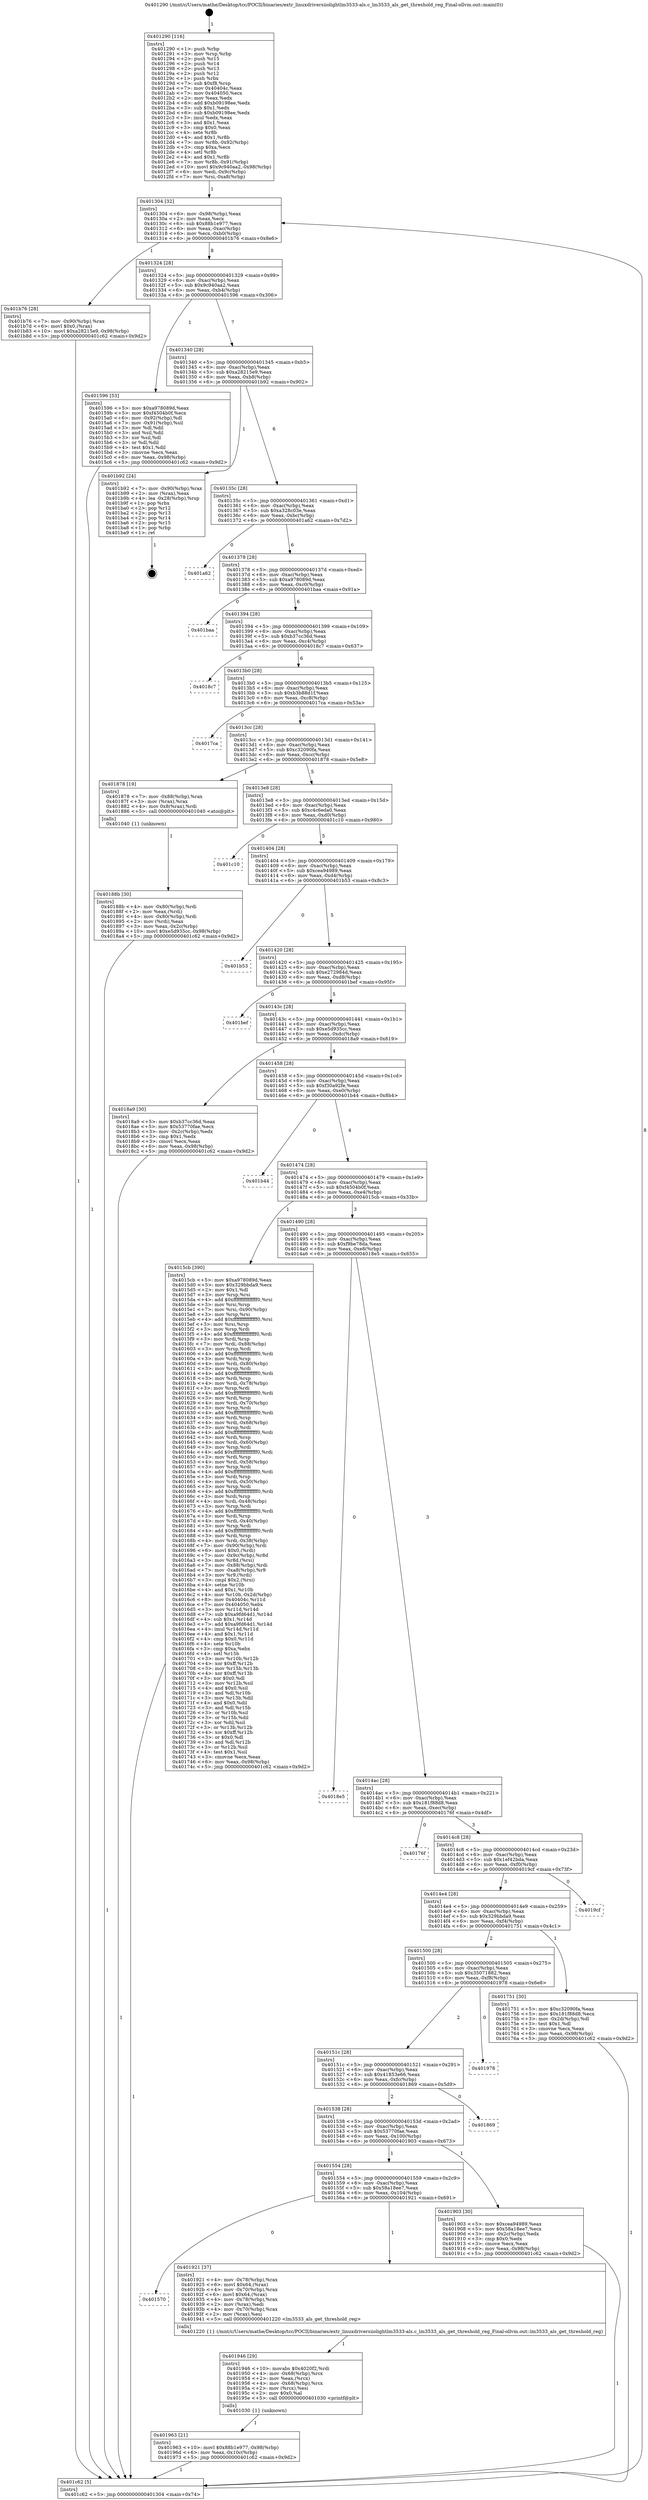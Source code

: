 digraph "0x401290" {
  label = "0x401290 (/mnt/c/Users/mathe/Desktop/tcc/POCII/binaries/extr_linuxdriversiiolightlm3533-als.c_lm3533_als_get_threshold_reg_Final-ollvm.out::main(0))"
  labelloc = "t"
  node[shape=record]

  Entry [label="",width=0.3,height=0.3,shape=circle,fillcolor=black,style=filled]
  "0x401304" [label="{
     0x401304 [32]\l
     | [instrs]\l
     &nbsp;&nbsp;0x401304 \<+6\>: mov -0x98(%rbp),%eax\l
     &nbsp;&nbsp;0x40130a \<+2\>: mov %eax,%ecx\l
     &nbsp;&nbsp;0x40130c \<+6\>: sub $0x88b1e977,%ecx\l
     &nbsp;&nbsp;0x401312 \<+6\>: mov %eax,-0xac(%rbp)\l
     &nbsp;&nbsp;0x401318 \<+6\>: mov %ecx,-0xb0(%rbp)\l
     &nbsp;&nbsp;0x40131e \<+6\>: je 0000000000401b76 \<main+0x8e6\>\l
  }"]
  "0x401b76" [label="{
     0x401b76 [28]\l
     | [instrs]\l
     &nbsp;&nbsp;0x401b76 \<+7\>: mov -0x90(%rbp),%rax\l
     &nbsp;&nbsp;0x401b7d \<+6\>: movl $0x0,(%rax)\l
     &nbsp;&nbsp;0x401b83 \<+10\>: movl $0xa28215e9,-0x98(%rbp)\l
     &nbsp;&nbsp;0x401b8d \<+5\>: jmp 0000000000401c62 \<main+0x9d2\>\l
  }"]
  "0x401324" [label="{
     0x401324 [28]\l
     | [instrs]\l
     &nbsp;&nbsp;0x401324 \<+5\>: jmp 0000000000401329 \<main+0x99\>\l
     &nbsp;&nbsp;0x401329 \<+6\>: mov -0xac(%rbp),%eax\l
     &nbsp;&nbsp;0x40132f \<+5\>: sub $0x9c940aa2,%eax\l
     &nbsp;&nbsp;0x401334 \<+6\>: mov %eax,-0xb4(%rbp)\l
     &nbsp;&nbsp;0x40133a \<+6\>: je 0000000000401596 \<main+0x306\>\l
  }"]
  Exit [label="",width=0.3,height=0.3,shape=circle,fillcolor=black,style=filled,peripheries=2]
  "0x401596" [label="{
     0x401596 [53]\l
     | [instrs]\l
     &nbsp;&nbsp;0x401596 \<+5\>: mov $0xa978089d,%eax\l
     &nbsp;&nbsp;0x40159b \<+5\>: mov $0xf4504b0f,%ecx\l
     &nbsp;&nbsp;0x4015a0 \<+6\>: mov -0x92(%rbp),%dl\l
     &nbsp;&nbsp;0x4015a6 \<+7\>: mov -0x91(%rbp),%sil\l
     &nbsp;&nbsp;0x4015ad \<+3\>: mov %dl,%dil\l
     &nbsp;&nbsp;0x4015b0 \<+3\>: and %sil,%dil\l
     &nbsp;&nbsp;0x4015b3 \<+3\>: xor %sil,%dl\l
     &nbsp;&nbsp;0x4015b6 \<+3\>: or %dl,%dil\l
     &nbsp;&nbsp;0x4015b9 \<+4\>: test $0x1,%dil\l
     &nbsp;&nbsp;0x4015bd \<+3\>: cmovne %ecx,%eax\l
     &nbsp;&nbsp;0x4015c0 \<+6\>: mov %eax,-0x98(%rbp)\l
     &nbsp;&nbsp;0x4015c6 \<+5\>: jmp 0000000000401c62 \<main+0x9d2\>\l
  }"]
  "0x401340" [label="{
     0x401340 [28]\l
     | [instrs]\l
     &nbsp;&nbsp;0x401340 \<+5\>: jmp 0000000000401345 \<main+0xb5\>\l
     &nbsp;&nbsp;0x401345 \<+6\>: mov -0xac(%rbp),%eax\l
     &nbsp;&nbsp;0x40134b \<+5\>: sub $0xa28215e9,%eax\l
     &nbsp;&nbsp;0x401350 \<+6\>: mov %eax,-0xb8(%rbp)\l
     &nbsp;&nbsp;0x401356 \<+6\>: je 0000000000401b92 \<main+0x902\>\l
  }"]
  "0x401c62" [label="{
     0x401c62 [5]\l
     | [instrs]\l
     &nbsp;&nbsp;0x401c62 \<+5\>: jmp 0000000000401304 \<main+0x74\>\l
  }"]
  "0x401290" [label="{
     0x401290 [116]\l
     | [instrs]\l
     &nbsp;&nbsp;0x401290 \<+1\>: push %rbp\l
     &nbsp;&nbsp;0x401291 \<+3\>: mov %rsp,%rbp\l
     &nbsp;&nbsp;0x401294 \<+2\>: push %r15\l
     &nbsp;&nbsp;0x401296 \<+2\>: push %r14\l
     &nbsp;&nbsp;0x401298 \<+2\>: push %r13\l
     &nbsp;&nbsp;0x40129a \<+2\>: push %r12\l
     &nbsp;&nbsp;0x40129c \<+1\>: push %rbx\l
     &nbsp;&nbsp;0x40129d \<+7\>: sub $0xf8,%rsp\l
     &nbsp;&nbsp;0x4012a4 \<+7\>: mov 0x40404c,%eax\l
     &nbsp;&nbsp;0x4012ab \<+7\>: mov 0x404050,%ecx\l
     &nbsp;&nbsp;0x4012b2 \<+2\>: mov %eax,%edx\l
     &nbsp;&nbsp;0x4012b4 \<+6\>: add $0xb09198ee,%edx\l
     &nbsp;&nbsp;0x4012ba \<+3\>: sub $0x1,%edx\l
     &nbsp;&nbsp;0x4012bd \<+6\>: sub $0xb09198ee,%edx\l
     &nbsp;&nbsp;0x4012c3 \<+3\>: imul %edx,%eax\l
     &nbsp;&nbsp;0x4012c6 \<+3\>: and $0x1,%eax\l
     &nbsp;&nbsp;0x4012c9 \<+3\>: cmp $0x0,%eax\l
     &nbsp;&nbsp;0x4012cc \<+4\>: sete %r8b\l
     &nbsp;&nbsp;0x4012d0 \<+4\>: and $0x1,%r8b\l
     &nbsp;&nbsp;0x4012d4 \<+7\>: mov %r8b,-0x92(%rbp)\l
     &nbsp;&nbsp;0x4012db \<+3\>: cmp $0xa,%ecx\l
     &nbsp;&nbsp;0x4012de \<+4\>: setl %r8b\l
     &nbsp;&nbsp;0x4012e2 \<+4\>: and $0x1,%r8b\l
     &nbsp;&nbsp;0x4012e6 \<+7\>: mov %r8b,-0x91(%rbp)\l
     &nbsp;&nbsp;0x4012ed \<+10\>: movl $0x9c940aa2,-0x98(%rbp)\l
     &nbsp;&nbsp;0x4012f7 \<+6\>: mov %edi,-0x9c(%rbp)\l
     &nbsp;&nbsp;0x4012fd \<+7\>: mov %rsi,-0xa8(%rbp)\l
  }"]
  "0x401963" [label="{
     0x401963 [21]\l
     | [instrs]\l
     &nbsp;&nbsp;0x401963 \<+10\>: movl $0x88b1e977,-0x98(%rbp)\l
     &nbsp;&nbsp;0x40196d \<+6\>: mov %eax,-0x10c(%rbp)\l
     &nbsp;&nbsp;0x401973 \<+5\>: jmp 0000000000401c62 \<main+0x9d2\>\l
  }"]
  "0x401b92" [label="{
     0x401b92 [24]\l
     | [instrs]\l
     &nbsp;&nbsp;0x401b92 \<+7\>: mov -0x90(%rbp),%rax\l
     &nbsp;&nbsp;0x401b99 \<+2\>: mov (%rax),%eax\l
     &nbsp;&nbsp;0x401b9b \<+4\>: lea -0x28(%rbp),%rsp\l
     &nbsp;&nbsp;0x401b9f \<+1\>: pop %rbx\l
     &nbsp;&nbsp;0x401ba0 \<+2\>: pop %r12\l
     &nbsp;&nbsp;0x401ba2 \<+2\>: pop %r13\l
     &nbsp;&nbsp;0x401ba4 \<+2\>: pop %r14\l
     &nbsp;&nbsp;0x401ba6 \<+2\>: pop %r15\l
     &nbsp;&nbsp;0x401ba8 \<+1\>: pop %rbp\l
     &nbsp;&nbsp;0x401ba9 \<+1\>: ret\l
  }"]
  "0x40135c" [label="{
     0x40135c [28]\l
     | [instrs]\l
     &nbsp;&nbsp;0x40135c \<+5\>: jmp 0000000000401361 \<main+0xd1\>\l
     &nbsp;&nbsp;0x401361 \<+6\>: mov -0xac(%rbp),%eax\l
     &nbsp;&nbsp;0x401367 \<+5\>: sub $0xa328c03e,%eax\l
     &nbsp;&nbsp;0x40136c \<+6\>: mov %eax,-0xbc(%rbp)\l
     &nbsp;&nbsp;0x401372 \<+6\>: je 0000000000401a62 \<main+0x7d2\>\l
  }"]
  "0x401946" [label="{
     0x401946 [29]\l
     | [instrs]\l
     &nbsp;&nbsp;0x401946 \<+10\>: movabs $0x4020f2,%rdi\l
     &nbsp;&nbsp;0x401950 \<+4\>: mov -0x68(%rbp),%rcx\l
     &nbsp;&nbsp;0x401954 \<+2\>: mov %eax,(%rcx)\l
     &nbsp;&nbsp;0x401956 \<+4\>: mov -0x68(%rbp),%rcx\l
     &nbsp;&nbsp;0x40195a \<+2\>: mov (%rcx),%esi\l
     &nbsp;&nbsp;0x40195c \<+2\>: mov $0x0,%al\l
     &nbsp;&nbsp;0x40195e \<+5\>: call 0000000000401030 \<printf@plt\>\l
     | [calls]\l
     &nbsp;&nbsp;0x401030 \{1\} (unknown)\l
  }"]
  "0x401a62" [label="{
     0x401a62\l
  }", style=dashed]
  "0x401378" [label="{
     0x401378 [28]\l
     | [instrs]\l
     &nbsp;&nbsp;0x401378 \<+5\>: jmp 000000000040137d \<main+0xed\>\l
     &nbsp;&nbsp;0x40137d \<+6\>: mov -0xac(%rbp),%eax\l
     &nbsp;&nbsp;0x401383 \<+5\>: sub $0xa978089d,%eax\l
     &nbsp;&nbsp;0x401388 \<+6\>: mov %eax,-0xc0(%rbp)\l
     &nbsp;&nbsp;0x40138e \<+6\>: je 0000000000401baa \<main+0x91a\>\l
  }"]
  "0x401570" [label="{
     0x401570\l
  }", style=dashed]
  "0x401baa" [label="{
     0x401baa\l
  }", style=dashed]
  "0x401394" [label="{
     0x401394 [28]\l
     | [instrs]\l
     &nbsp;&nbsp;0x401394 \<+5\>: jmp 0000000000401399 \<main+0x109\>\l
     &nbsp;&nbsp;0x401399 \<+6\>: mov -0xac(%rbp),%eax\l
     &nbsp;&nbsp;0x40139f \<+5\>: sub $0xb37cc36d,%eax\l
     &nbsp;&nbsp;0x4013a4 \<+6\>: mov %eax,-0xc4(%rbp)\l
     &nbsp;&nbsp;0x4013aa \<+6\>: je 00000000004018c7 \<main+0x637\>\l
  }"]
  "0x401921" [label="{
     0x401921 [37]\l
     | [instrs]\l
     &nbsp;&nbsp;0x401921 \<+4\>: mov -0x78(%rbp),%rax\l
     &nbsp;&nbsp;0x401925 \<+6\>: movl $0x64,(%rax)\l
     &nbsp;&nbsp;0x40192b \<+4\>: mov -0x70(%rbp),%rax\l
     &nbsp;&nbsp;0x40192f \<+6\>: movl $0x64,(%rax)\l
     &nbsp;&nbsp;0x401935 \<+4\>: mov -0x78(%rbp),%rax\l
     &nbsp;&nbsp;0x401939 \<+2\>: mov (%rax),%edi\l
     &nbsp;&nbsp;0x40193b \<+4\>: mov -0x70(%rbp),%rax\l
     &nbsp;&nbsp;0x40193f \<+2\>: mov (%rax),%esi\l
     &nbsp;&nbsp;0x401941 \<+5\>: call 0000000000401220 \<lm3533_als_get_threshold_reg\>\l
     | [calls]\l
     &nbsp;&nbsp;0x401220 \{1\} (/mnt/c/Users/mathe/Desktop/tcc/POCII/binaries/extr_linuxdriversiiolightlm3533-als.c_lm3533_als_get_threshold_reg_Final-ollvm.out::lm3533_als_get_threshold_reg)\l
  }"]
  "0x4018c7" [label="{
     0x4018c7\l
  }", style=dashed]
  "0x4013b0" [label="{
     0x4013b0 [28]\l
     | [instrs]\l
     &nbsp;&nbsp;0x4013b0 \<+5\>: jmp 00000000004013b5 \<main+0x125\>\l
     &nbsp;&nbsp;0x4013b5 \<+6\>: mov -0xac(%rbp),%eax\l
     &nbsp;&nbsp;0x4013bb \<+5\>: sub $0xb3b88d1f,%eax\l
     &nbsp;&nbsp;0x4013c0 \<+6\>: mov %eax,-0xc8(%rbp)\l
     &nbsp;&nbsp;0x4013c6 \<+6\>: je 00000000004017ca \<main+0x53a\>\l
  }"]
  "0x401554" [label="{
     0x401554 [28]\l
     | [instrs]\l
     &nbsp;&nbsp;0x401554 \<+5\>: jmp 0000000000401559 \<main+0x2c9\>\l
     &nbsp;&nbsp;0x401559 \<+6\>: mov -0xac(%rbp),%eax\l
     &nbsp;&nbsp;0x40155f \<+5\>: sub $0x58a18ee7,%eax\l
     &nbsp;&nbsp;0x401564 \<+6\>: mov %eax,-0x104(%rbp)\l
     &nbsp;&nbsp;0x40156a \<+6\>: je 0000000000401921 \<main+0x691\>\l
  }"]
  "0x4017ca" [label="{
     0x4017ca\l
  }", style=dashed]
  "0x4013cc" [label="{
     0x4013cc [28]\l
     | [instrs]\l
     &nbsp;&nbsp;0x4013cc \<+5\>: jmp 00000000004013d1 \<main+0x141\>\l
     &nbsp;&nbsp;0x4013d1 \<+6\>: mov -0xac(%rbp),%eax\l
     &nbsp;&nbsp;0x4013d7 \<+5\>: sub $0xc32090fa,%eax\l
     &nbsp;&nbsp;0x4013dc \<+6\>: mov %eax,-0xcc(%rbp)\l
     &nbsp;&nbsp;0x4013e2 \<+6\>: je 0000000000401878 \<main+0x5e8\>\l
  }"]
  "0x401903" [label="{
     0x401903 [30]\l
     | [instrs]\l
     &nbsp;&nbsp;0x401903 \<+5\>: mov $0xcea94989,%eax\l
     &nbsp;&nbsp;0x401908 \<+5\>: mov $0x58a18ee7,%ecx\l
     &nbsp;&nbsp;0x40190d \<+3\>: mov -0x2c(%rbp),%edx\l
     &nbsp;&nbsp;0x401910 \<+3\>: cmp $0x0,%edx\l
     &nbsp;&nbsp;0x401913 \<+3\>: cmove %ecx,%eax\l
     &nbsp;&nbsp;0x401916 \<+6\>: mov %eax,-0x98(%rbp)\l
     &nbsp;&nbsp;0x40191c \<+5\>: jmp 0000000000401c62 \<main+0x9d2\>\l
  }"]
  "0x401878" [label="{
     0x401878 [19]\l
     | [instrs]\l
     &nbsp;&nbsp;0x401878 \<+7\>: mov -0x88(%rbp),%rax\l
     &nbsp;&nbsp;0x40187f \<+3\>: mov (%rax),%rax\l
     &nbsp;&nbsp;0x401882 \<+4\>: mov 0x8(%rax),%rdi\l
     &nbsp;&nbsp;0x401886 \<+5\>: call 0000000000401040 \<atoi@plt\>\l
     | [calls]\l
     &nbsp;&nbsp;0x401040 \{1\} (unknown)\l
  }"]
  "0x4013e8" [label="{
     0x4013e8 [28]\l
     | [instrs]\l
     &nbsp;&nbsp;0x4013e8 \<+5\>: jmp 00000000004013ed \<main+0x15d\>\l
     &nbsp;&nbsp;0x4013ed \<+6\>: mov -0xac(%rbp),%eax\l
     &nbsp;&nbsp;0x4013f3 \<+5\>: sub $0xc4c6eda0,%eax\l
     &nbsp;&nbsp;0x4013f8 \<+6\>: mov %eax,-0xd0(%rbp)\l
     &nbsp;&nbsp;0x4013fe \<+6\>: je 0000000000401c10 \<main+0x980\>\l
  }"]
  "0x401538" [label="{
     0x401538 [28]\l
     | [instrs]\l
     &nbsp;&nbsp;0x401538 \<+5\>: jmp 000000000040153d \<main+0x2ad\>\l
     &nbsp;&nbsp;0x40153d \<+6\>: mov -0xac(%rbp),%eax\l
     &nbsp;&nbsp;0x401543 \<+5\>: sub $0x53770fae,%eax\l
     &nbsp;&nbsp;0x401548 \<+6\>: mov %eax,-0x100(%rbp)\l
     &nbsp;&nbsp;0x40154e \<+6\>: je 0000000000401903 \<main+0x673\>\l
  }"]
  "0x401c10" [label="{
     0x401c10\l
  }", style=dashed]
  "0x401404" [label="{
     0x401404 [28]\l
     | [instrs]\l
     &nbsp;&nbsp;0x401404 \<+5\>: jmp 0000000000401409 \<main+0x179\>\l
     &nbsp;&nbsp;0x401409 \<+6\>: mov -0xac(%rbp),%eax\l
     &nbsp;&nbsp;0x40140f \<+5\>: sub $0xcea94989,%eax\l
     &nbsp;&nbsp;0x401414 \<+6\>: mov %eax,-0xd4(%rbp)\l
     &nbsp;&nbsp;0x40141a \<+6\>: je 0000000000401b53 \<main+0x8c3\>\l
  }"]
  "0x401869" [label="{
     0x401869\l
  }", style=dashed]
  "0x401b53" [label="{
     0x401b53\l
  }", style=dashed]
  "0x401420" [label="{
     0x401420 [28]\l
     | [instrs]\l
     &nbsp;&nbsp;0x401420 \<+5\>: jmp 0000000000401425 \<main+0x195\>\l
     &nbsp;&nbsp;0x401425 \<+6\>: mov -0xac(%rbp),%eax\l
     &nbsp;&nbsp;0x40142b \<+5\>: sub $0xe272984d,%eax\l
     &nbsp;&nbsp;0x401430 \<+6\>: mov %eax,-0xd8(%rbp)\l
     &nbsp;&nbsp;0x401436 \<+6\>: je 0000000000401bef \<main+0x95f\>\l
  }"]
  "0x40151c" [label="{
     0x40151c [28]\l
     | [instrs]\l
     &nbsp;&nbsp;0x40151c \<+5\>: jmp 0000000000401521 \<main+0x291\>\l
     &nbsp;&nbsp;0x401521 \<+6\>: mov -0xac(%rbp),%eax\l
     &nbsp;&nbsp;0x401527 \<+5\>: sub $0x41853e66,%eax\l
     &nbsp;&nbsp;0x40152c \<+6\>: mov %eax,-0xfc(%rbp)\l
     &nbsp;&nbsp;0x401532 \<+6\>: je 0000000000401869 \<main+0x5d9\>\l
  }"]
  "0x401bef" [label="{
     0x401bef\l
  }", style=dashed]
  "0x40143c" [label="{
     0x40143c [28]\l
     | [instrs]\l
     &nbsp;&nbsp;0x40143c \<+5\>: jmp 0000000000401441 \<main+0x1b1\>\l
     &nbsp;&nbsp;0x401441 \<+6\>: mov -0xac(%rbp),%eax\l
     &nbsp;&nbsp;0x401447 \<+5\>: sub $0xe5d935cc,%eax\l
     &nbsp;&nbsp;0x40144c \<+6\>: mov %eax,-0xdc(%rbp)\l
     &nbsp;&nbsp;0x401452 \<+6\>: je 00000000004018a9 \<main+0x619\>\l
  }"]
  "0x401978" [label="{
     0x401978\l
  }", style=dashed]
  "0x4018a9" [label="{
     0x4018a9 [30]\l
     | [instrs]\l
     &nbsp;&nbsp;0x4018a9 \<+5\>: mov $0xb37cc36d,%eax\l
     &nbsp;&nbsp;0x4018ae \<+5\>: mov $0x53770fae,%ecx\l
     &nbsp;&nbsp;0x4018b3 \<+3\>: mov -0x2c(%rbp),%edx\l
     &nbsp;&nbsp;0x4018b6 \<+3\>: cmp $0x1,%edx\l
     &nbsp;&nbsp;0x4018b9 \<+3\>: cmovl %ecx,%eax\l
     &nbsp;&nbsp;0x4018bc \<+6\>: mov %eax,-0x98(%rbp)\l
     &nbsp;&nbsp;0x4018c2 \<+5\>: jmp 0000000000401c62 \<main+0x9d2\>\l
  }"]
  "0x401458" [label="{
     0x401458 [28]\l
     | [instrs]\l
     &nbsp;&nbsp;0x401458 \<+5\>: jmp 000000000040145d \<main+0x1cd\>\l
     &nbsp;&nbsp;0x40145d \<+6\>: mov -0xac(%rbp),%eax\l
     &nbsp;&nbsp;0x401463 \<+5\>: sub $0xf30a92fe,%eax\l
     &nbsp;&nbsp;0x401468 \<+6\>: mov %eax,-0xe0(%rbp)\l
     &nbsp;&nbsp;0x40146e \<+6\>: je 0000000000401b44 \<main+0x8b4\>\l
  }"]
  "0x40188b" [label="{
     0x40188b [30]\l
     | [instrs]\l
     &nbsp;&nbsp;0x40188b \<+4\>: mov -0x80(%rbp),%rdi\l
     &nbsp;&nbsp;0x40188f \<+2\>: mov %eax,(%rdi)\l
     &nbsp;&nbsp;0x401891 \<+4\>: mov -0x80(%rbp),%rdi\l
     &nbsp;&nbsp;0x401895 \<+2\>: mov (%rdi),%eax\l
     &nbsp;&nbsp;0x401897 \<+3\>: mov %eax,-0x2c(%rbp)\l
     &nbsp;&nbsp;0x40189a \<+10\>: movl $0xe5d935cc,-0x98(%rbp)\l
     &nbsp;&nbsp;0x4018a4 \<+5\>: jmp 0000000000401c62 \<main+0x9d2\>\l
  }"]
  "0x401b44" [label="{
     0x401b44\l
  }", style=dashed]
  "0x401474" [label="{
     0x401474 [28]\l
     | [instrs]\l
     &nbsp;&nbsp;0x401474 \<+5\>: jmp 0000000000401479 \<main+0x1e9\>\l
     &nbsp;&nbsp;0x401479 \<+6\>: mov -0xac(%rbp),%eax\l
     &nbsp;&nbsp;0x40147f \<+5\>: sub $0xf4504b0f,%eax\l
     &nbsp;&nbsp;0x401484 \<+6\>: mov %eax,-0xe4(%rbp)\l
     &nbsp;&nbsp;0x40148a \<+6\>: je 00000000004015cb \<main+0x33b\>\l
  }"]
  "0x401500" [label="{
     0x401500 [28]\l
     | [instrs]\l
     &nbsp;&nbsp;0x401500 \<+5\>: jmp 0000000000401505 \<main+0x275\>\l
     &nbsp;&nbsp;0x401505 \<+6\>: mov -0xac(%rbp),%eax\l
     &nbsp;&nbsp;0x40150b \<+5\>: sub $0x35071882,%eax\l
     &nbsp;&nbsp;0x401510 \<+6\>: mov %eax,-0xf8(%rbp)\l
     &nbsp;&nbsp;0x401516 \<+6\>: je 0000000000401978 \<main+0x6e8\>\l
  }"]
  "0x4015cb" [label="{
     0x4015cb [390]\l
     | [instrs]\l
     &nbsp;&nbsp;0x4015cb \<+5\>: mov $0xa978089d,%eax\l
     &nbsp;&nbsp;0x4015d0 \<+5\>: mov $0x329bbda9,%ecx\l
     &nbsp;&nbsp;0x4015d5 \<+2\>: mov $0x1,%dl\l
     &nbsp;&nbsp;0x4015d7 \<+3\>: mov %rsp,%rsi\l
     &nbsp;&nbsp;0x4015da \<+4\>: add $0xfffffffffffffff0,%rsi\l
     &nbsp;&nbsp;0x4015de \<+3\>: mov %rsi,%rsp\l
     &nbsp;&nbsp;0x4015e1 \<+7\>: mov %rsi,-0x90(%rbp)\l
     &nbsp;&nbsp;0x4015e8 \<+3\>: mov %rsp,%rsi\l
     &nbsp;&nbsp;0x4015eb \<+4\>: add $0xfffffffffffffff0,%rsi\l
     &nbsp;&nbsp;0x4015ef \<+3\>: mov %rsi,%rsp\l
     &nbsp;&nbsp;0x4015f2 \<+3\>: mov %rsp,%rdi\l
     &nbsp;&nbsp;0x4015f5 \<+4\>: add $0xfffffffffffffff0,%rdi\l
     &nbsp;&nbsp;0x4015f9 \<+3\>: mov %rdi,%rsp\l
     &nbsp;&nbsp;0x4015fc \<+7\>: mov %rdi,-0x88(%rbp)\l
     &nbsp;&nbsp;0x401603 \<+3\>: mov %rsp,%rdi\l
     &nbsp;&nbsp;0x401606 \<+4\>: add $0xfffffffffffffff0,%rdi\l
     &nbsp;&nbsp;0x40160a \<+3\>: mov %rdi,%rsp\l
     &nbsp;&nbsp;0x40160d \<+4\>: mov %rdi,-0x80(%rbp)\l
     &nbsp;&nbsp;0x401611 \<+3\>: mov %rsp,%rdi\l
     &nbsp;&nbsp;0x401614 \<+4\>: add $0xfffffffffffffff0,%rdi\l
     &nbsp;&nbsp;0x401618 \<+3\>: mov %rdi,%rsp\l
     &nbsp;&nbsp;0x40161b \<+4\>: mov %rdi,-0x78(%rbp)\l
     &nbsp;&nbsp;0x40161f \<+3\>: mov %rsp,%rdi\l
     &nbsp;&nbsp;0x401622 \<+4\>: add $0xfffffffffffffff0,%rdi\l
     &nbsp;&nbsp;0x401626 \<+3\>: mov %rdi,%rsp\l
     &nbsp;&nbsp;0x401629 \<+4\>: mov %rdi,-0x70(%rbp)\l
     &nbsp;&nbsp;0x40162d \<+3\>: mov %rsp,%rdi\l
     &nbsp;&nbsp;0x401630 \<+4\>: add $0xfffffffffffffff0,%rdi\l
     &nbsp;&nbsp;0x401634 \<+3\>: mov %rdi,%rsp\l
     &nbsp;&nbsp;0x401637 \<+4\>: mov %rdi,-0x68(%rbp)\l
     &nbsp;&nbsp;0x40163b \<+3\>: mov %rsp,%rdi\l
     &nbsp;&nbsp;0x40163e \<+4\>: add $0xfffffffffffffff0,%rdi\l
     &nbsp;&nbsp;0x401642 \<+3\>: mov %rdi,%rsp\l
     &nbsp;&nbsp;0x401645 \<+4\>: mov %rdi,-0x60(%rbp)\l
     &nbsp;&nbsp;0x401649 \<+3\>: mov %rsp,%rdi\l
     &nbsp;&nbsp;0x40164c \<+4\>: add $0xfffffffffffffff0,%rdi\l
     &nbsp;&nbsp;0x401650 \<+3\>: mov %rdi,%rsp\l
     &nbsp;&nbsp;0x401653 \<+4\>: mov %rdi,-0x58(%rbp)\l
     &nbsp;&nbsp;0x401657 \<+3\>: mov %rsp,%rdi\l
     &nbsp;&nbsp;0x40165a \<+4\>: add $0xfffffffffffffff0,%rdi\l
     &nbsp;&nbsp;0x40165e \<+3\>: mov %rdi,%rsp\l
     &nbsp;&nbsp;0x401661 \<+4\>: mov %rdi,-0x50(%rbp)\l
     &nbsp;&nbsp;0x401665 \<+3\>: mov %rsp,%rdi\l
     &nbsp;&nbsp;0x401668 \<+4\>: add $0xfffffffffffffff0,%rdi\l
     &nbsp;&nbsp;0x40166c \<+3\>: mov %rdi,%rsp\l
     &nbsp;&nbsp;0x40166f \<+4\>: mov %rdi,-0x48(%rbp)\l
     &nbsp;&nbsp;0x401673 \<+3\>: mov %rsp,%rdi\l
     &nbsp;&nbsp;0x401676 \<+4\>: add $0xfffffffffffffff0,%rdi\l
     &nbsp;&nbsp;0x40167a \<+3\>: mov %rdi,%rsp\l
     &nbsp;&nbsp;0x40167d \<+4\>: mov %rdi,-0x40(%rbp)\l
     &nbsp;&nbsp;0x401681 \<+3\>: mov %rsp,%rdi\l
     &nbsp;&nbsp;0x401684 \<+4\>: add $0xfffffffffffffff0,%rdi\l
     &nbsp;&nbsp;0x401688 \<+3\>: mov %rdi,%rsp\l
     &nbsp;&nbsp;0x40168b \<+4\>: mov %rdi,-0x38(%rbp)\l
     &nbsp;&nbsp;0x40168f \<+7\>: mov -0x90(%rbp),%rdi\l
     &nbsp;&nbsp;0x401696 \<+6\>: movl $0x0,(%rdi)\l
     &nbsp;&nbsp;0x40169c \<+7\>: mov -0x9c(%rbp),%r8d\l
     &nbsp;&nbsp;0x4016a3 \<+3\>: mov %r8d,(%rsi)\l
     &nbsp;&nbsp;0x4016a6 \<+7\>: mov -0x88(%rbp),%rdi\l
     &nbsp;&nbsp;0x4016ad \<+7\>: mov -0xa8(%rbp),%r9\l
     &nbsp;&nbsp;0x4016b4 \<+3\>: mov %r9,(%rdi)\l
     &nbsp;&nbsp;0x4016b7 \<+3\>: cmpl $0x2,(%rsi)\l
     &nbsp;&nbsp;0x4016ba \<+4\>: setne %r10b\l
     &nbsp;&nbsp;0x4016be \<+4\>: and $0x1,%r10b\l
     &nbsp;&nbsp;0x4016c2 \<+4\>: mov %r10b,-0x2d(%rbp)\l
     &nbsp;&nbsp;0x4016c6 \<+8\>: mov 0x40404c,%r11d\l
     &nbsp;&nbsp;0x4016ce \<+7\>: mov 0x404050,%ebx\l
     &nbsp;&nbsp;0x4016d5 \<+3\>: mov %r11d,%r14d\l
     &nbsp;&nbsp;0x4016d8 \<+7\>: sub $0xa9fd64d1,%r14d\l
     &nbsp;&nbsp;0x4016df \<+4\>: sub $0x1,%r14d\l
     &nbsp;&nbsp;0x4016e3 \<+7\>: add $0xa9fd64d1,%r14d\l
     &nbsp;&nbsp;0x4016ea \<+4\>: imul %r14d,%r11d\l
     &nbsp;&nbsp;0x4016ee \<+4\>: and $0x1,%r11d\l
     &nbsp;&nbsp;0x4016f2 \<+4\>: cmp $0x0,%r11d\l
     &nbsp;&nbsp;0x4016f6 \<+4\>: sete %r10b\l
     &nbsp;&nbsp;0x4016fa \<+3\>: cmp $0xa,%ebx\l
     &nbsp;&nbsp;0x4016fd \<+4\>: setl %r15b\l
     &nbsp;&nbsp;0x401701 \<+3\>: mov %r10b,%r12b\l
     &nbsp;&nbsp;0x401704 \<+4\>: xor $0xff,%r12b\l
     &nbsp;&nbsp;0x401708 \<+3\>: mov %r15b,%r13b\l
     &nbsp;&nbsp;0x40170b \<+4\>: xor $0xff,%r13b\l
     &nbsp;&nbsp;0x40170f \<+3\>: xor $0x0,%dl\l
     &nbsp;&nbsp;0x401712 \<+3\>: mov %r12b,%sil\l
     &nbsp;&nbsp;0x401715 \<+4\>: and $0x0,%sil\l
     &nbsp;&nbsp;0x401719 \<+3\>: and %dl,%r10b\l
     &nbsp;&nbsp;0x40171c \<+3\>: mov %r13b,%dil\l
     &nbsp;&nbsp;0x40171f \<+4\>: and $0x0,%dil\l
     &nbsp;&nbsp;0x401723 \<+3\>: and %dl,%r15b\l
     &nbsp;&nbsp;0x401726 \<+3\>: or %r10b,%sil\l
     &nbsp;&nbsp;0x401729 \<+3\>: or %r15b,%dil\l
     &nbsp;&nbsp;0x40172c \<+3\>: xor %dil,%sil\l
     &nbsp;&nbsp;0x40172f \<+3\>: or %r13b,%r12b\l
     &nbsp;&nbsp;0x401732 \<+4\>: xor $0xff,%r12b\l
     &nbsp;&nbsp;0x401736 \<+3\>: or $0x0,%dl\l
     &nbsp;&nbsp;0x401739 \<+3\>: and %dl,%r12b\l
     &nbsp;&nbsp;0x40173c \<+3\>: or %r12b,%sil\l
     &nbsp;&nbsp;0x40173f \<+4\>: test $0x1,%sil\l
     &nbsp;&nbsp;0x401743 \<+3\>: cmovne %ecx,%eax\l
     &nbsp;&nbsp;0x401746 \<+6\>: mov %eax,-0x98(%rbp)\l
     &nbsp;&nbsp;0x40174c \<+5\>: jmp 0000000000401c62 \<main+0x9d2\>\l
  }"]
  "0x401490" [label="{
     0x401490 [28]\l
     | [instrs]\l
     &nbsp;&nbsp;0x401490 \<+5\>: jmp 0000000000401495 \<main+0x205\>\l
     &nbsp;&nbsp;0x401495 \<+6\>: mov -0xac(%rbp),%eax\l
     &nbsp;&nbsp;0x40149b \<+5\>: sub $0xf9be78da,%eax\l
     &nbsp;&nbsp;0x4014a0 \<+6\>: mov %eax,-0xe8(%rbp)\l
     &nbsp;&nbsp;0x4014a6 \<+6\>: je 00000000004018e5 \<main+0x655\>\l
  }"]
  "0x401751" [label="{
     0x401751 [30]\l
     | [instrs]\l
     &nbsp;&nbsp;0x401751 \<+5\>: mov $0xc32090fa,%eax\l
     &nbsp;&nbsp;0x401756 \<+5\>: mov $0x181f88d8,%ecx\l
     &nbsp;&nbsp;0x40175b \<+3\>: mov -0x2d(%rbp),%dl\l
     &nbsp;&nbsp;0x40175e \<+3\>: test $0x1,%dl\l
     &nbsp;&nbsp;0x401761 \<+3\>: cmovne %ecx,%eax\l
     &nbsp;&nbsp;0x401764 \<+6\>: mov %eax,-0x98(%rbp)\l
     &nbsp;&nbsp;0x40176a \<+5\>: jmp 0000000000401c62 \<main+0x9d2\>\l
  }"]
  "0x4014e4" [label="{
     0x4014e4 [28]\l
     | [instrs]\l
     &nbsp;&nbsp;0x4014e4 \<+5\>: jmp 00000000004014e9 \<main+0x259\>\l
     &nbsp;&nbsp;0x4014e9 \<+6\>: mov -0xac(%rbp),%eax\l
     &nbsp;&nbsp;0x4014ef \<+5\>: sub $0x329bbda9,%eax\l
     &nbsp;&nbsp;0x4014f4 \<+6\>: mov %eax,-0xf4(%rbp)\l
     &nbsp;&nbsp;0x4014fa \<+6\>: je 0000000000401751 \<main+0x4c1\>\l
  }"]
  "0x4018e5" [label="{
     0x4018e5\l
  }", style=dashed]
  "0x4014ac" [label="{
     0x4014ac [28]\l
     | [instrs]\l
     &nbsp;&nbsp;0x4014ac \<+5\>: jmp 00000000004014b1 \<main+0x221\>\l
     &nbsp;&nbsp;0x4014b1 \<+6\>: mov -0xac(%rbp),%eax\l
     &nbsp;&nbsp;0x4014b7 \<+5\>: sub $0x181f88d8,%eax\l
     &nbsp;&nbsp;0x4014bc \<+6\>: mov %eax,-0xec(%rbp)\l
     &nbsp;&nbsp;0x4014c2 \<+6\>: je 000000000040176f \<main+0x4df\>\l
  }"]
  "0x4019cf" [label="{
     0x4019cf\l
  }", style=dashed]
  "0x40176f" [label="{
     0x40176f\l
  }", style=dashed]
  "0x4014c8" [label="{
     0x4014c8 [28]\l
     | [instrs]\l
     &nbsp;&nbsp;0x4014c8 \<+5\>: jmp 00000000004014cd \<main+0x23d\>\l
     &nbsp;&nbsp;0x4014cd \<+6\>: mov -0xac(%rbp),%eax\l
     &nbsp;&nbsp;0x4014d3 \<+5\>: sub $0x1ef42bda,%eax\l
     &nbsp;&nbsp;0x4014d8 \<+6\>: mov %eax,-0xf0(%rbp)\l
     &nbsp;&nbsp;0x4014de \<+6\>: je 00000000004019cf \<main+0x73f\>\l
  }"]
  Entry -> "0x401290" [label=" 1"]
  "0x401304" -> "0x401b76" [label=" 1"]
  "0x401304" -> "0x401324" [label=" 8"]
  "0x401b92" -> Exit [label=" 1"]
  "0x401324" -> "0x401596" [label=" 1"]
  "0x401324" -> "0x401340" [label=" 7"]
  "0x401596" -> "0x401c62" [label=" 1"]
  "0x401290" -> "0x401304" [label=" 1"]
  "0x401c62" -> "0x401304" [label=" 8"]
  "0x401b76" -> "0x401c62" [label=" 1"]
  "0x401340" -> "0x401b92" [label=" 1"]
  "0x401340" -> "0x40135c" [label=" 6"]
  "0x401963" -> "0x401c62" [label=" 1"]
  "0x40135c" -> "0x401a62" [label=" 0"]
  "0x40135c" -> "0x401378" [label=" 6"]
  "0x401946" -> "0x401963" [label=" 1"]
  "0x401378" -> "0x401baa" [label=" 0"]
  "0x401378" -> "0x401394" [label=" 6"]
  "0x401921" -> "0x401946" [label=" 1"]
  "0x401394" -> "0x4018c7" [label=" 0"]
  "0x401394" -> "0x4013b0" [label=" 6"]
  "0x401554" -> "0x401570" [label=" 0"]
  "0x4013b0" -> "0x4017ca" [label=" 0"]
  "0x4013b0" -> "0x4013cc" [label=" 6"]
  "0x401554" -> "0x401921" [label=" 1"]
  "0x4013cc" -> "0x401878" [label=" 1"]
  "0x4013cc" -> "0x4013e8" [label=" 5"]
  "0x401903" -> "0x401c62" [label=" 1"]
  "0x4013e8" -> "0x401c10" [label=" 0"]
  "0x4013e8" -> "0x401404" [label=" 5"]
  "0x401538" -> "0x401903" [label=" 1"]
  "0x401404" -> "0x401b53" [label=" 0"]
  "0x401404" -> "0x401420" [label=" 5"]
  "0x401538" -> "0x401554" [label=" 1"]
  "0x401420" -> "0x401bef" [label=" 0"]
  "0x401420" -> "0x40143c" [label=" 5"]
  "0x40151c" -> "0x401869" [label=" 0"]
  "0x40143c" -> "0x4018a9" [label=" 1"]
  "0x40143c" -> "0x401458" [label=" 4"]
  "0x40151c" -> "0x401538" [label=" 2"]
  "0x401458" -> "0x401b44" [label=" 0"]
  "0x401458" -> "0x401474" [label=" 4"]
  "0x401500" -> "0x401978" [label=" 0"]
  "0x401474" -> "0x4015cb" [label=" 1"]
  "0x401474" -> "0x401490" [label=" 3"]
  "0x401500" -> "0x40151c" [label=" 2"]
  "0x4015cb" -> "0x401c62" [label=" 1"]
  "0x4018a9" -> "0x401c62" [label=" 1"]
  "0x401490" -> "0x4018e5" [label=" 0"]
  "0x401490" -> "0x4014ac" [label=" 3"]
  "0x401878" -> "0x40188b" [label=" 1"]
  "0x4014ac" -> "0x40176f" [label=" 0"]
  "0x4014ac" -> "0x4014c8" [label=" 3"]
  "0x401751" -> "0x401c62" [label=" 1"]
  "0x4014c8" -> "0x4019cf" [label=" 0"]
  "0x4014c8" -> "0x4014e4" [label=" 3"]
  "0x40188b" -> "0x401c62" [label=" 1"]
  "0x4014e4" -> "0x401751" [label=" 1"]
  "0x4014e4" -> "0x401500" [label=" 2"]
}
